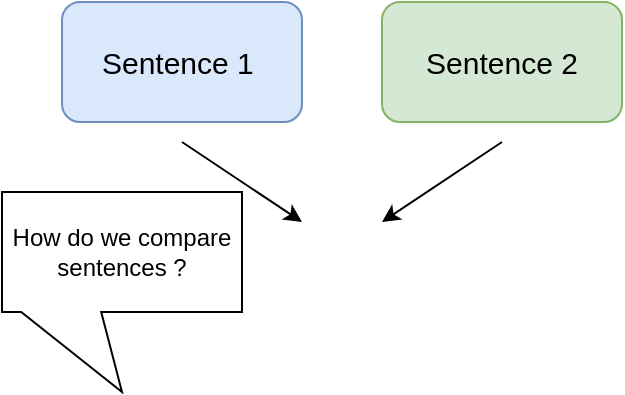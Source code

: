 <mxfile version="13.9.3" type="device"><diagram id="uHuvAL72fHL_9sPR6WId" name="Page-1"><mxGraphModel dx="803" dy="410" grid="1" gridSize="10" guides="1" tooltips="1" connect="1" arrows="1" fold="1" page="1" pageScale="1" pageWidth="827" pageHeight="1169" math="0" shadow="0"><root><mxCell id="0"/><mxCell id="1" parent="0"/><mxCell id="WhxiweZUL_en1cQ5-HBv-2" value="&lt;font style=&quot;font-size: 15px&quot;&gt;Sentence 1&amp;nbsp;&lt;/font&gt;" style="rounded=1;whiteSpace=wrap;html=1;fillColor=#dae8fc;strokeColor=#6c8ebf;" vertex="1" parent="1"><mxGeometry x="140" y="70" width="120" height="60" as="geometry"/></mxCell><mxCell id="WhxiweZUL_en1cQ5-HBv-3" value="&lt;font style=&quot;font-size: 15px&quot;&gt;Sentence 2&lt;/font&gt;" style="rounded=1;whiteSpace=wrap;html=1;fillColor=#d5e8d4;strokeColor=#82b366;" vertex="1" parent="1"><mxGeometry x="300" y="70" width="120" height="60" as="geometry"/></mxCell><mxCell id="WhxiweZUL_en1cQ5-HBv-4" value="" style="endArrow=classic;html=1;" edge="1" parent="1"><mxGeometry width="50" height="50" relative="1" as="geometry"><mxPoint x="200" y="140" as="sourcePoint"/><mxPoint x="260" y="180" as="targetPoint"/></mxGeometry></mxCell><mxCell id="WhxiweZUL_en1cQ5-HBv-5" value="" style="endArrow=classic;html=1;" edge="1" parent="1"><mxGeometry width="50" height="50" relative="1" as="geometry"><mxPoint x="360" y="140" as="sourcePoint"/><mxPoint x="300" y="180" as="targetPoint"/></mxGeometry></mxCell><mxCell id="WhxiweZUL_en1cQ5-HBv-8" value="" style="shape=image;html=1;verticalAlign=top;verticalLabelPosition=bottom;labelBackgroundColor=#ffffff;imageAspect=0;aspect=fixed;image=https://cdn0.iconfinder.com/data/icons/business-management-3-4/256/m-16-128.png" vertex="1" parent="1"><mxGeometry x="240" y="180" width="70" height="70" as="geometry"/></mxCell><mxCell id="WhxiweZUL_en1cQ5-HBv-10" value="How do we compare sentences ?" style="shape=callout;whiteSpace=wrap;html=1;perimeter=calloutPerimeter;size=40;position=0.08;base=40;position2=0.5;" vertex="1" parent="1"><mxGeometry x="110" y="165" width="120" height="100" as="geometry"/></mxCell></root></mxGraphModel></diagram></mxfile>